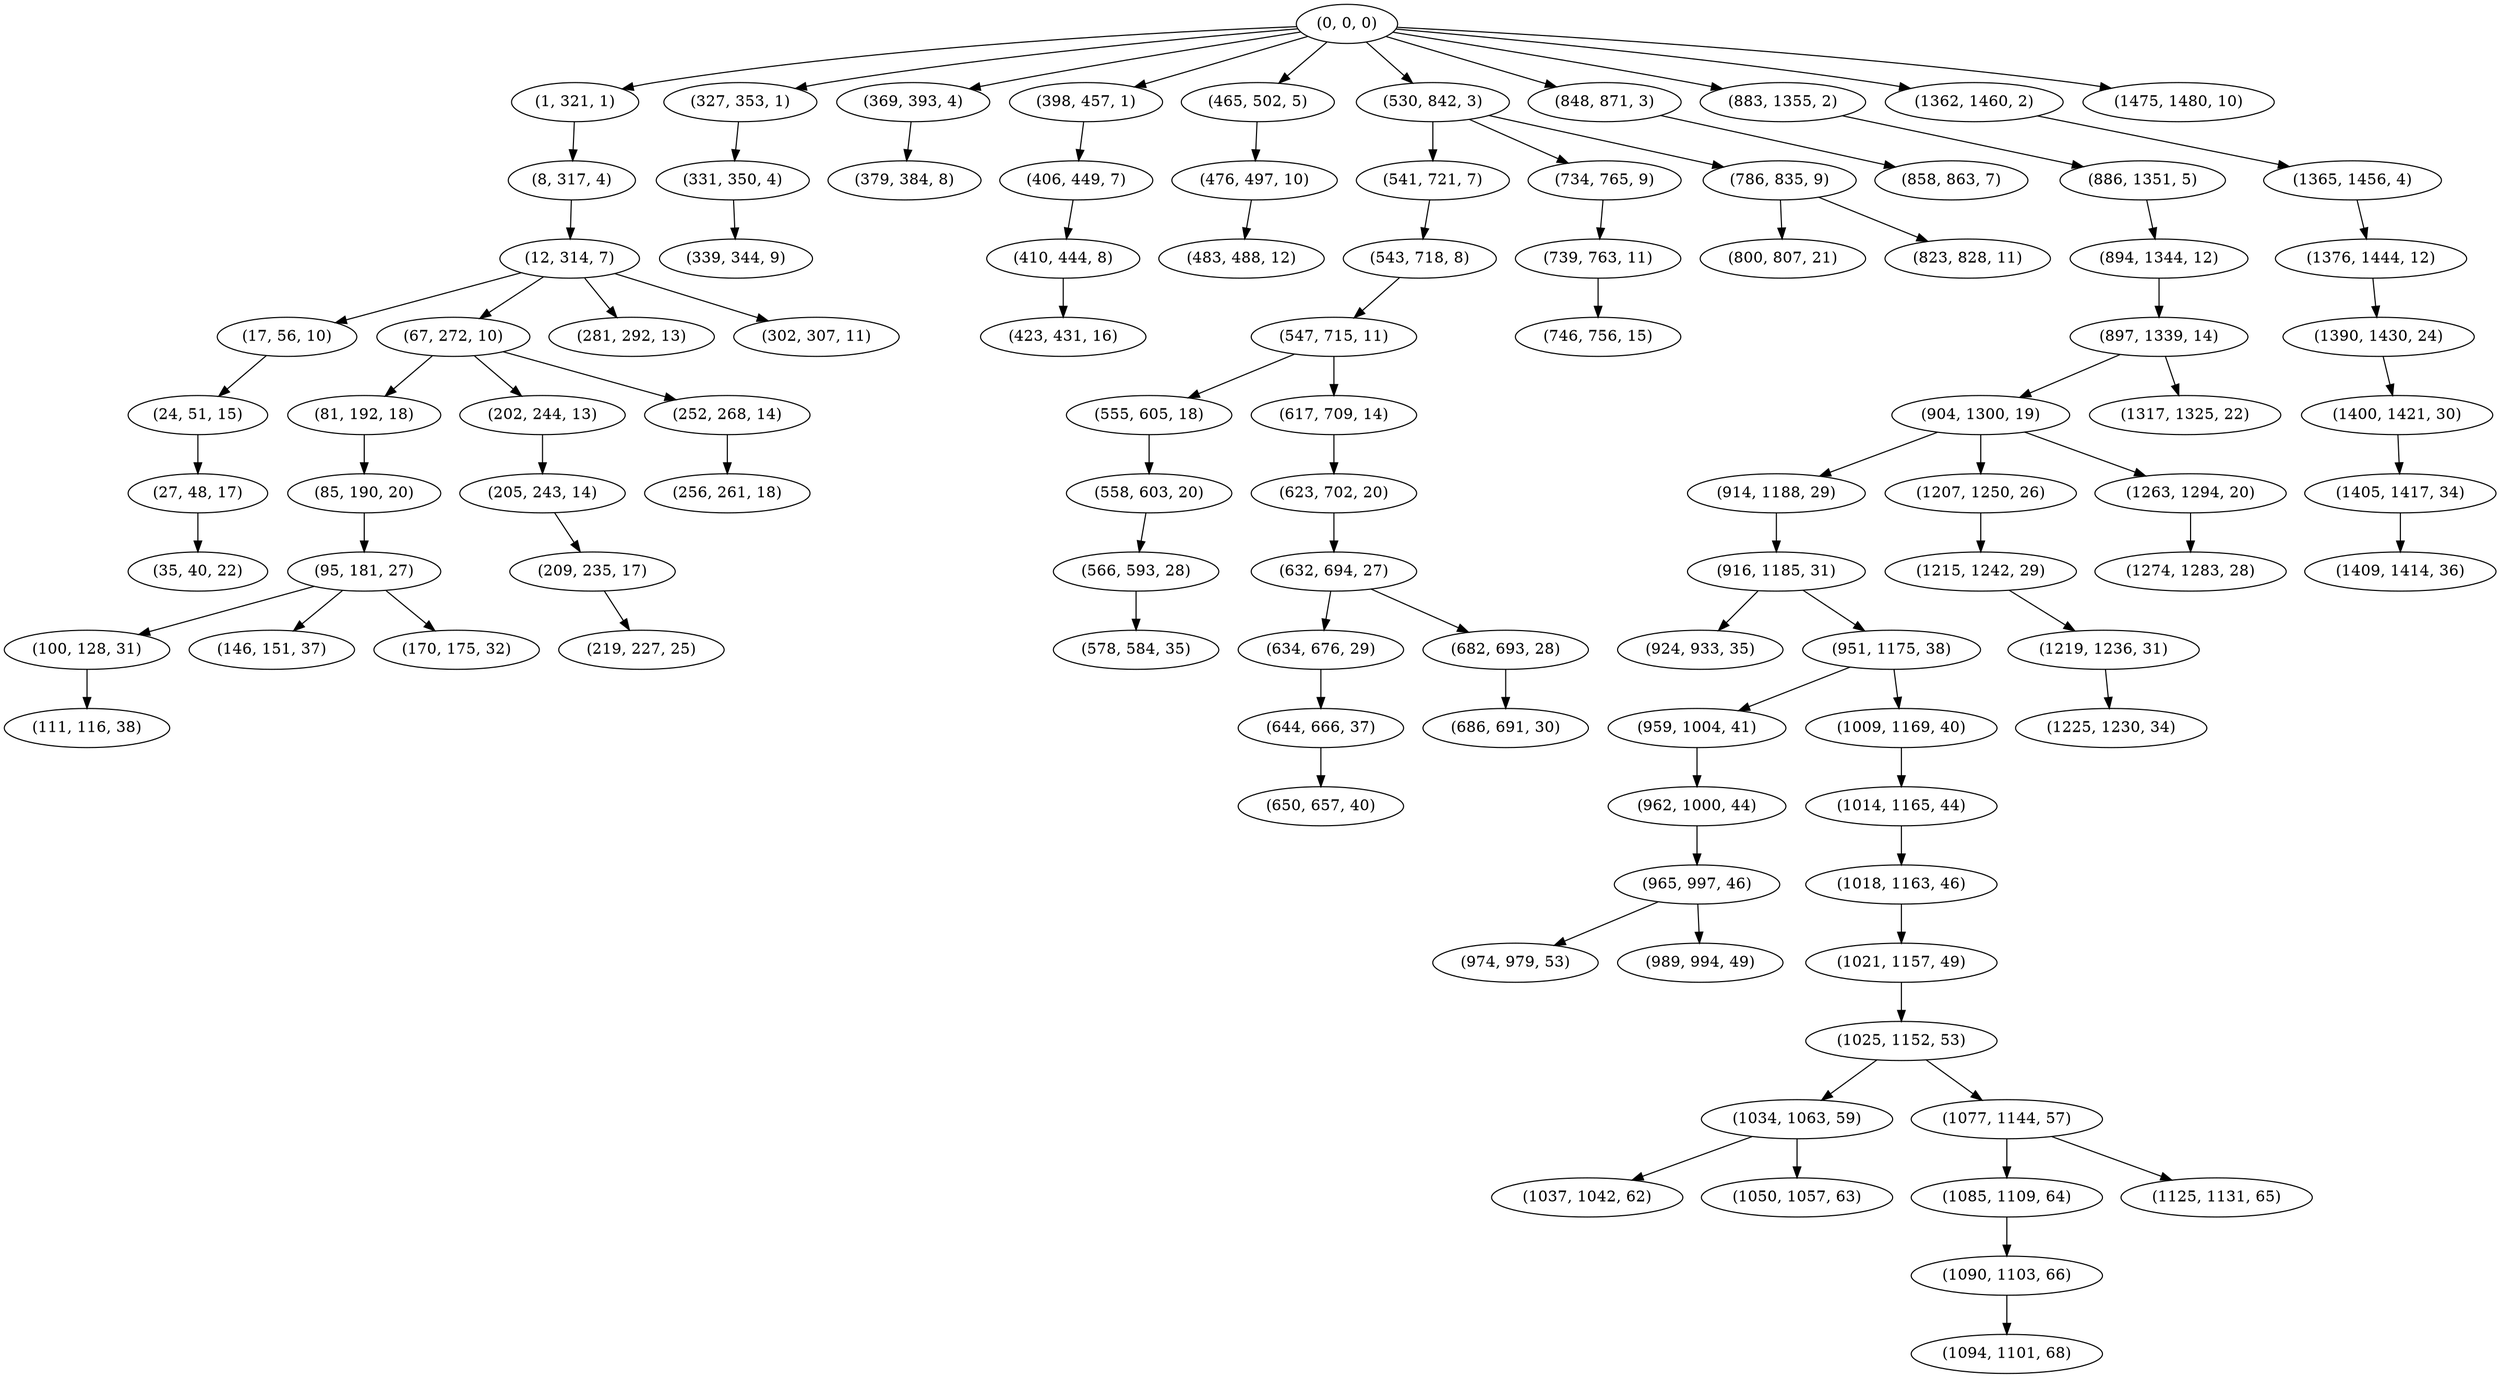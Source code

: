 digraph tree {
    "(0, 0, 0)";
    "(1, 321, 1)";
    "(8, 317, 4)";
    "(12, 314, 7)";
    "(17, 56, 10)";
    "(24, 51, 15)";
    "(27, 48, 17)";
    "(35, 40, 22)";
    "(67, 272, 10)";
    "(81, 192, 18)";
    "(85, 190, 20)";
    "(95, 181, 27)";
    "(100, 128, 31)";
    "(111, 116, 38)";
    "(146, 151, 37)";
    "(170, 175, 32)";
    "(202, 244, 13)";
    "(205, 243, 14)";
    "(209, 235, 17)";
    "(219, 227, 25)";
    "(252, 268, 14)";
    "(256, 261, 18)";
    "(281, 292, 13)";
    "(302, 307, 11)";
    "(327, 353, 1)";
    "(331, 350, 4)";
    "(339, 344, 9)";
    "(369, 393, 4)";
    "(379, 384, 8)";
    "(398, 457, 1)";
    "(406, 449, 7)";
    "(410, 444, 8)";
    "(423, 431, 16)";
    "(465, 502, 5)";
    "(476, 497, 10)";
    "(483, 488, 12)";
    "(530, 842, 3)";
    "(541, 721, 7)";
    "(543, 718, 8)";
    "(547, 715, 11)";
    "(555, 605, 18)";
    "(558, 603, 20)";
    "(566, 593, 28)";
    "(578, 584, 35)";
    "(617, 709, 14)";
    "(623, 702, 20)";
    "(632, 694, 27)";
    "(634, 676, 29)";
    "(644, 666, 37)";
    "(650, 657, 40)";
    "(682, 693, 28)";
    "(686, 691, 30)";
    "(734, 765, 9)";
    "(739, 763, 11)";
    "(746, 756, 15)";
    "(786, 835, 9)";
    "(800, 807, 21)";
    "(823, 828, 11)";
    "(848, 871, 3)";
    "(858, 863, 7)";
    "(883, 1355, 2)";
    "(886, 1351, 5)";
    "(894, 1344, 12)";
    "(897, 1339, 14)";
    "(904, 1300, 19)";
    "(914, 1188, 29)";
    "(916, 1185, 31)";
    "(924, 933, 35)";
    "(951, 1175, 38)";
    "(959, 1004, 41)";
    "(962, 1000, 44)";
    "(965, 997, 46)";
    "(974, 979, 53)";
    "(989, 994, 49)";
    "(1009, 1169, 40)";
    "(1014, 1165, 44)";
    "(1018, 1163, 46)";
    "(1021, 1157, 49)";
    "(1025, 1152, 53)";
    "(1034, 1063, 59)";
    "(1037, 1042, 62)";
    "(1050, 1057, 63)";
    "(1077, 1144, 57)";
    "(1085, 1109, 64)";
    "(1090, 1103, 66)";
    "(1094, 1101, 68)";
    "(1125, 1131, 65)";
    "(1207, 1250, 26)";
    "(1215, 1242, 29)";
    "(1219, 1236, 31)";
    "(1225, 1230, 34)";
    "(1263, 1294, 20)";
    "(1274, 1283, 28)";
    "(1317, 1325, 22)";
    "(1362, 1460, 2)";
    "(1365, 1456, 4)";
    "(1376, 1444, 12)";
    "(1390, 1430, 24)";
    "(1400, 1421, 30)";
    "(1405, 1417, 34)";
    "(1409, 1414, 36)";
    "(1475, 1480, 10)";
    "(0, 0, 0)" -> "(1, 321, 1)";
    "(0, 0, 0)" -> "(327, 353, 1)";
    "(0, 0, 0)" -> "(369, 393, 4)";
    "(0, 0, 0)" -> "(398, 457, 1)";
    "(0, 0, 0)" -> "(465, 502, 5)";
    "(0, 0, 0)" -> "(530, 842, 3)";
    "(0, 0, 0)" -> "(848, 871, 3)";
    "(0, 0, 0)" -> "(883, 1355, 2)";
    "(0, 0, 0)" -> "(1362, 1460, 2)";
    "(0, 0, 0)" -> "(1475, 1480, 10)";
    "(1, 321, 1)" -> "(8, 317, 4)";
    "(8, 317, 4)" -> "(12, 314, 7)";
    "(12, 314, 7)" -> "(17, 56, 10)";
    "(12, 314, 7)" -> "(67, 272, 10)";
    "(12, 314, 7)" -> "(281, 292, 13)";
    "(12, 314, 7)" -> "(302, 307, 11)";
    "(17, 56, 10)" -> "(24, 51, 15)";
    "(24, 51, 15)" -> "(27, 48, 17)";
    "(27, 48, 17)" -> "(35, 40, 22)";
    "(67, 272, 10)" -> "(81, 192, 18)";
    "(67, 272, 10)" -> "(202, 244, 13)";
    "(67, 272, 10)" -> "(252, 268, 14)";
    "(81, 192, 18)" -> "(85, 190, 20)";
    "(85, 190, 20)" -> "(95, 181, 27)";
    "(95, 181, 27)" -> "(100, 128, 31)";
    "(95, 181, 27)" -> "(146, 151, 37)";
    "(95, 181, 27)" -> "(170, 175, 32)";
    "(100, 128, 31)" -> "(111, 116, 38)";
    "(202, 244, 13)" -> "(205, 243, 14)";
    "(205, 243, 14)" -> "(209, 235, 17)";
    "(209, 235, 17)" -> "(219, 227, 25)";
    "(252, 268, 14)" -> "(256, 261, 18)";
    "(327, 353, 1)" -> "(331, 350, 4)";
    "(331, 350, 4)" -> "(339, 344, 9)";
    "(369, 393, 4)" -> "(379, 384, 8)";
    "(398, 457, 1)" -> "(406, 449, 7)";
    "(406, 449, 7)" -> "(410, 444, 8)";
    "(410, 444, 8)" -> "(423, 431, 16)";
    "(465, 502, 5)" -> "(476, 497, 10)";
    "(476, 497, 10)" -> "(483, 488, 12)";
    "(530, 842, 3)" -> "(541, 721, 7)";
    "(530, 842, 3)" -> "(734, 765, 9)";
    "(530, 842, 3)" -> "(786, 835, 9)";
    "(541, 721, 7)" -> "(543, 718, 8)";
    "(543, 718, 8)" -> "(547, 715, 11)";
    "(547, 715, 11)" -> "(555, 605, 18)";
    "(547, 715, 11)" -> "(617, 709, 14)";
    "(555, 605, 18)" -> "(558, 603, 20)";
    "(558, 603, 20)" -> "(566, 593, 28)";
    "(566, 593, 28)" -> "(578, 584, 35)";
    "(617, 709, 14)" -> "(623, 702, 20)";
    "(623, 702, 20)" -> "(632, 694, 27)";
    "(632, 694, 27)" -> "(634, 676, 29)";
    "(632, 694, 27)" -> "(682, 693, 28)";
    "(634, 676, 29)" -> "(644, 666, 37)";
    "(644, 666, 37)" -> "(650, 657, 40)";
    "(682, 693, 28)" -> "(686, 691, 30)";
    "(734, 765, 9)" -> "(739, 763, 11)";
    "(739, 763, 11)" -> "(746, 756, 15)";
    "(786, 835, 9)" -> "(800, 807, 21)";
    "(786, 835, 9)" -> "(823, 828, 11)";
    "(848, 871, 3)" -> "(858, 863, 7)";
    "(883, 1355, 2)" -> "(886, 1351, 5)";
    "(886, 1351, 5)" -> "(894, 1344, 12)";
    "(894, 1344, 12)" -> "(897, 1339, 14)";
    "(897, 1339, 14)" -> "(904, 1300, 19)";
    "(897, 1339, 14)" -> "(1317, 1325, 22)";
    "(904, 1300, 19)" -> "(914, 1188, 29)";
    "(904, 1300, 19)" -> "(1207, 1250, 26)";
    "(904, 1300, 19)" -> "(1263, 1294, 20)";
    "(914, 1188, 29)" -> "(916, 1185, 31)";
    "(916, 1185, 31)" -> "(924, 933, 35)";
    "(916, 1185, 31)" -> "(951, 1175, 38)";
    "(951, 1175, 38)" -> "(959, 1004, 41)";
    "(951, 1175, 38)" -> "(1009, 1169, 40)";
    "(959, 1004, 41)" -> "(962, 1000, 44)";
    "(962, 1000, 44)" -> "(965, 997, 46)";
    "(965, 997, 46)" -> "(974, 979, 53)";
    "(965, 997, 46)" -> "(989, 994, 49)";
    "(1009, 1169, 40)" -> "(1014, 1165, 44)";
    "(1014, 1165, 44)" -> "(1018, 1163, 46)";
    "(1018, 1163, 46)" -> "(1021, 1157, 49)";
    "(1021, 1157, 49)" -> "(1025, 1152, 53)";
    "(1025, 1152, 53)" -> "(1034, 1063, 59)";
    "(1025, 1152, 53)" -> "(1077, 1144, 57)";
    "(1034, 1063, 59)" -> "(1037, 1042, 62)";
    "(1034, 1063, 59)" -> "(1050, 1057, 63)";
    "(1077, 1144, 57)" -> "(1085, 1109, 64)";
    "(1077, 1144, 57)" -> "(1125, 1131, 65)";
    "(1085, 1109, 64)" -> "(1090, 1103, 66)";
    "(1090, 1103, 66)" -> "(1094, 1101, 68)";
    "(1207, 1250, 26)" -> "(1215, 1242, 29)";
    "(1215, 1242, 29)" -> "(1219, 1236, 31)";
    "(1219, 1236, 31)" -> "(1225, 1230, 34)";
    "(1263, 1294, 20)" -> "(1274, 1283, 28)";
    "(1362, 1460, 2)" -> "(1365, 1456, 4)";
    "(1365, 1456, 4)" -> "(1376, 1444, 12)";
    "(1376, 1444, 12)" -> "(1390, 1430, 24)";
    "(1390, 1430, 24)" -> "(1400, 1421, 30)";
    "(1400, 1421, 30)" -> "(1405, 1417, 34)";
    "(1405, 1417, 34)" -> "(1409, 1414, 36)";
}
